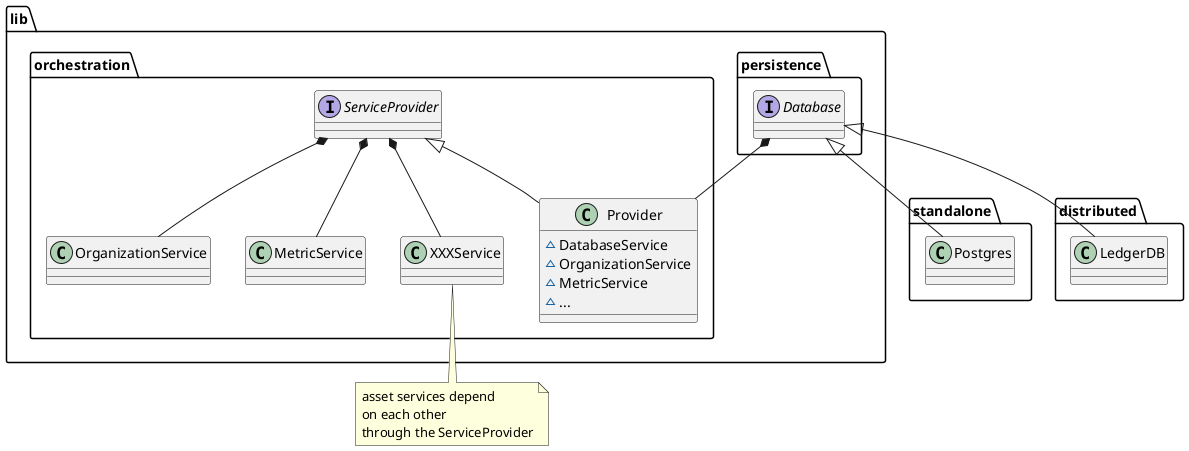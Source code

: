 @startuml

interface lib.persistence.Database
lib.persistence.Database <|-- standalone.Postgres
lib.persistence.Database <|-- distributed.LedgerDB

lib.persistence.Database *-- lib.orchestration.Provider
interface lib.orchestration.ServiceProvider
class lib.orchestration.Provider {
  ~DatabaseService
  ~OrganizationService
  ~MetricService
  ~...
}
lib.orchestration.ServiceProvider <|-- lib.orchestration.Provider

lib.orchestration.ServiceProvider *-- lib.orchestration.OrganizationService
lib.orchestration.ServiceProvider *-- lib.orchestration.MetricService
lib.orchestration.ServiceProvider *-- lib.orchestration.XXXService
note bottom
asset services depend
on each other
through the ServiceProvider
end note

@enduml
